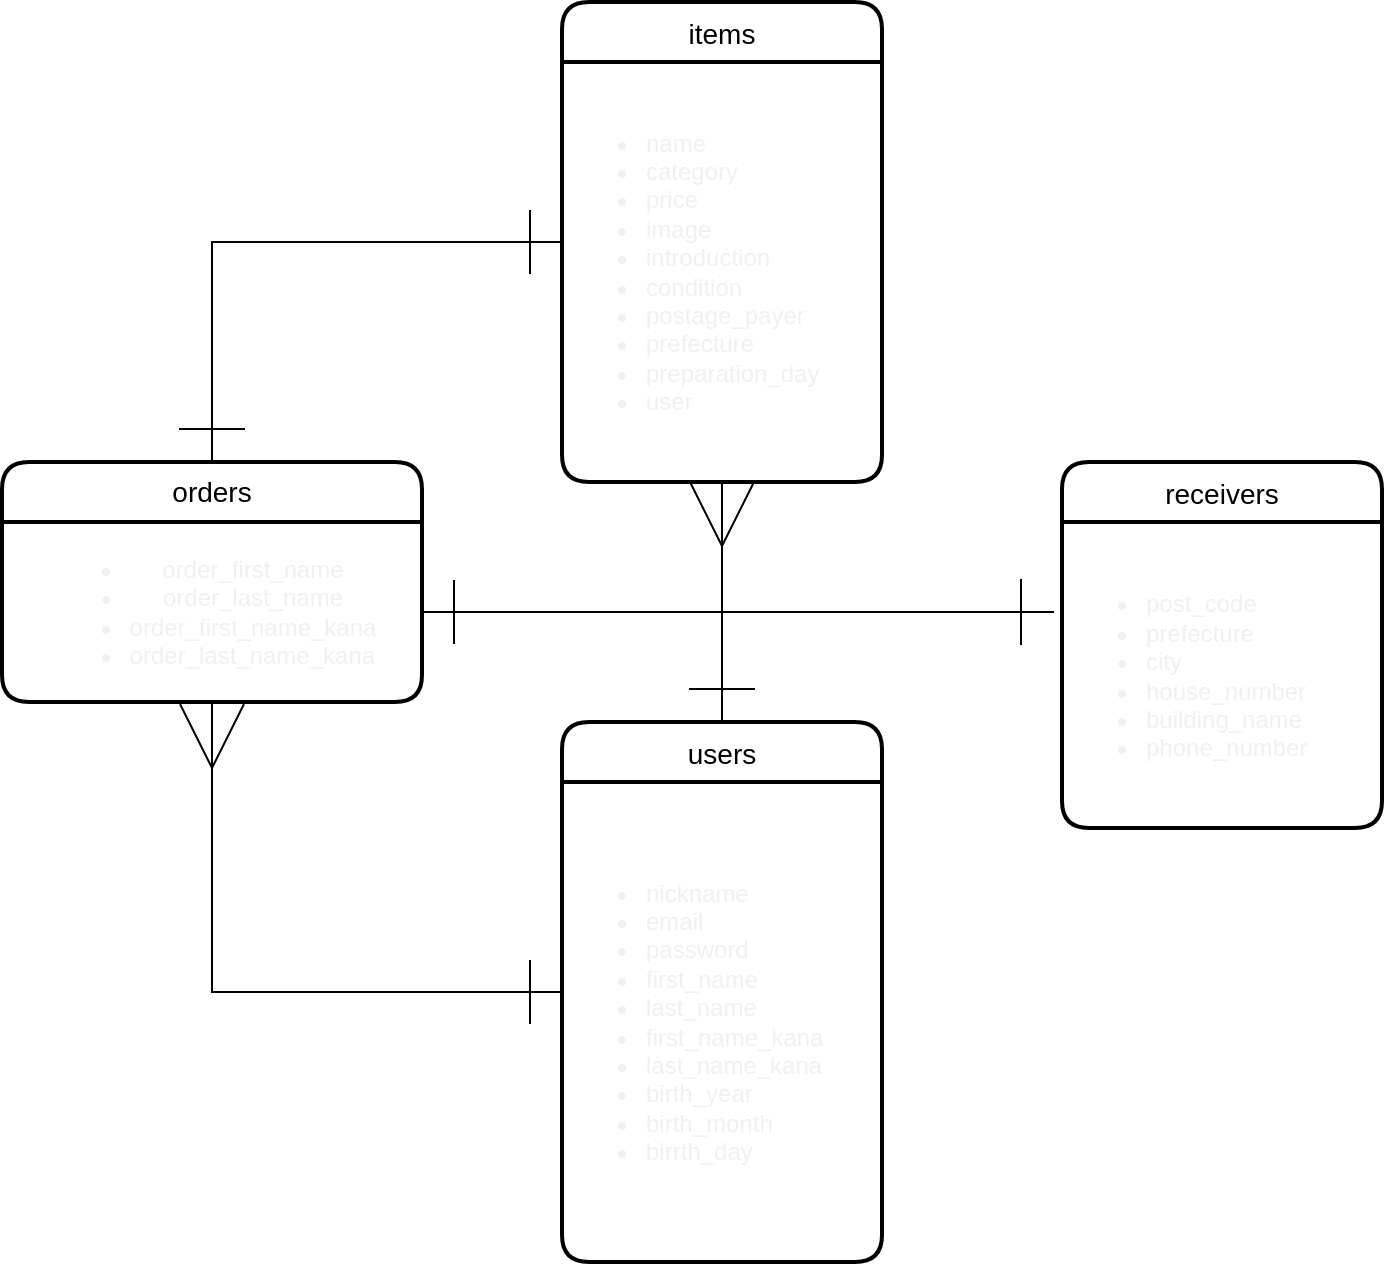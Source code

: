 <mxfile version="13.10.0" type="embed">
    <diagram id="SVBwFeeWjboxhnrMEzge" name="ページ1">
        <mxGraphModel dx="728" dy="435" grid="1" gridSize="10" guides="1" tooltips="1" connect="1" arrows="1" fold="1" page="1" pageScale="1" pageWidth="827" pageHeight="1169" math="0" shadow="0">
            <root>
                <mxCell id="0"/>
                <mxCell id="1" parent="0"/>
                <mxCell id="31" style="edgeStyle=orthogonalEdgeStyle;rounded=0;orthogonalLoop=1;jettySize=auto;html=1;exitX=0;exitY=0.5;exitDx=0;exitDy=0;startArrow=ERone;startFill=0;startSize=30;endArrow=ERmany;endFill=0;endSize=30;targetPerimeterSpacing=0;strokeWidth=1;entryX=0.5;entryY=1.011;entryDx=0;entryDy=0;entryPerimeter=0;" parent="1" source="3" target="49" edge="1">
                    <mxGeometry relative="1" as="geometry">
                        <mxPoint x="160" y="300" as="targetPoint"/>
                    </mxGeometry>
                </mxCell>
                <mxCell id="3" value="users" style="swimlane;childLayout=stackLayout;horizontal=1;startSize=30;horizontalStack=0;rounded=1;fontSize=14;fontStyle=0;strokeWidth=2;resizeParent=0;resizeLast=1;shadow=0;dashed=0;align=center;" parent="1" vertex="1">
                    <mxGeometry x="320" y="400" width="160" height="270" as="geometry"/>
                </mxCell>
                <mxCell id="47" value="&lt;ul&gt;&lt;li&gt;nickname&lt;/li&gt;&lt;li&gt;email&lt;/li&gt;&lt;li&gt;password&lt;/li&gt;&lt;li&gt;first_name&lt;/li&gt;&lt;li&gt;last_name&lt;/li&gt;&lt;li&gt;first_name_kana&lt;/li&gt;&lt;li&gt;last_name_kana&lt;/li&gt;&lt;li&gt;birth_year&lt;/li&gt;&lt;li&gt;birth_month&lt;/li&gt;&lt;li&gt;birrth_day&lt;/li&gt;&lt;/ul&gt;" style="text;html=1;align=left;verticalAlign=middle;resizable=0;points=[];autosize=1;fontColor=#f0f0f0;" parent="3" vertex="1">
                    <mxGeometry y="30" width="160" height="240" as="geometry"/>
                </mxCell>
                <mxCell id="52" style="edgeStyle=orthogonalEdgeStyle;rounded=0;orthogonalLoop=1;jettySize=auto;html=1;entryX=0.5;entryY=0;entryDx=0;entryDy=0;startArrow=ERone;startFill=0;endArrow=ERone;endFill=0;endSize=31;startSize=30;" parent="1" source="5" target="7" edge="1">
                    <mxGeometry relative="1" as="geometry"/>
                </mxCell>
                <mxCell id="5" value="items" style="swimlane;childLayout=stackLayout;horizontal=1;startSize=30;horizontalStack=0;rounded=1;fontSize=14;fontStyle=0;strokeWidth=2;resizeParent=0;resizeLast=1;shadow=0;dashed=0;align=center;" parent="1" vertex="1">
                    <mxGeometry x="320" y="40" width="160" height="240" as="geometry"/>
                </mxCell>
                <mxCell id="28" style="edgeStyle=none;rounded=0;orthogonalLoop=1;jettySize=auto;html=1;entryX=0.5;entryY=1;entryDx=0;entryDy=0;startArrow=ERone;startFill=0;startSize=30;endArrow=ERmany;endFill=0;endSize=30;targetPerimeterSpacing=0;strokeWidth=1;" parent="5" edge="1">
                    <mxGeometry relative="1" as="geometry">
                        <mxPoint x="80" y="120" as="sourcePoint"/>
                        <mxPoint x="80" y="120" as="targetPoint"/>
                    </mxGeometry>
                </mxCell>
                <mxCell id="45" value="&lt;ul&gt;&lt;li&gt;name&lt;/li&gt;&lt;li&gt;category&lt;/li&gt;&lt;li&gt;price&lt;/li&gt;&lt;li&gt;image&lt;/li&gt;&lt;li&gt;introduction&lt;/li&gt;&lt;li&gt;condition&lt;/li&gt;&lt;li&gt;postage_payer&lt;/li&gt;&lt;li&gt;prefecture&lt;/li&gt;&lt;li&gt;preparation_day&lt;/li&gt;&lt;li&gt;user&lt;/li&gt;&lt;/ul&gt;" style="text;html=1;strokeColor=none;fillColor=none;align=left;verticalAlign=middle;whiteSpace=wrap;rounded=0;labelBackgroundColor=none;fontColor=#f0f0f0;" parent="5" vertex="1">
                    <mxGeometry y="30" width="160" height="210" as="geometry"/>
                </mxCell>
                <mxCell id="7" value="orders" style="swimlane;childLayout=stackLayout;horizontal=1;startSize=30;horizontalStack=0;rounded=1;fontSize=14;fontStyle=0;strokeWidth=2;resizeParent=0;resizeLast=1;shadow=0;dashed=0;align=center;labelBackgroundColor=none;verticalAlign=top;" parent="1" vertex="1">
                    <mxGeometry x="40" y="270" width="210" height="120" as="geometry"/>
                </mxCell>
                <mxCell id="49" value="&lt;ul&gt;&lt;li&gt;order_first_name&lt;/li&gt;&lt;li&gt;order_last_name&lt;/li&gt;&lt;li style=&quot;text-align: left&quot;&gt;order_first_name_kana&lt;/li&gt;&lt;li style=&quot;text-align: left&quot;&gt;order_last_name_kana&lt;/li&gt;&lt;/ul&gt;" style="text;html=1;align=center;verticalAlign=middle;resizable=0;points=[];autosize=1;fontColor=#f0f0f0;" parent="7" vertex="1">
                    <mxGeometry y="30" width="210" height="90" as="geometry"/>
                </mxCell>
                <mxCell id="25" value="receivers" style="swimlane;childLayout=stackLayout;horizontal=1;startSize=30;horizontalStack=0;rounded=1;fontSize=14;fontStyle=0;strokeWidth=2;resizeParent=0;resizeLast=1;shadow=0;dashed=0;align=center;" parent="1" vertex="1">
                    <mxGeometry x="570" y="270" width="160" height="183" as="geometry"/>
                </mxCell>
                <mxCell id="48" value="&lt;ul&gt;&lt;li&gt;post_code&lt;/li&gt;&lt;li&gt;prefecture&lt;/li&gt;&lt;li&gt;city&lt;/li&gt;&lt;li&gt;house_number&lt;/li&gt;&lt;li&gt;building_name&lt;/li&gt;&lt;li&gt;phone_number&lt;/li&gt;&lt;/ul&gt;" style="text;html=1;align=left;verticalAlign=middle;resizable=0;points=[];autosize=1;fontColor=#f0f0f0;" parent="25" vertex="1">
                    <mxGeometry y="30" width="160" height="153" as="geometry"/>
                </mxCell>
                <mxCell id="61" style="edgeStyle=orthogonalEdgeStyle;rounded=0;orthogonalLoop=1;jettySize=auto;html=1;entryX=-0.025;entryY=0.294;entryDx=0;entryDy=0;entryPerimeter=0;startArrow=ERone;startFill=0;startSize=30;endArrow=ERone;endFill=0;endSize=31;" parent="1" source="49" target="48" edge="1">
                    <mxGeometry relative="1" as="geometry"/>
                </mxCell>
                <mxCell id="62" style="edgeStyle=orthogonalEdgeStyle;rounded=0;orthogonalLoop=1;jettySize=auto;html=1;entryX=0.5;entryY=0;entryDx=0;entryDy=0;startArrow=ERmany;startFill=0;startSize=30;endArrow=ERone;endFill=0;endSize=31;" parent="1" source="45" target="3" edge="1">
                    <mxGeometry relative="1" as="geometry"/>
                </mxCell>
            </root>
        </mxGraphModel>
    </diagram>
</mxfile>